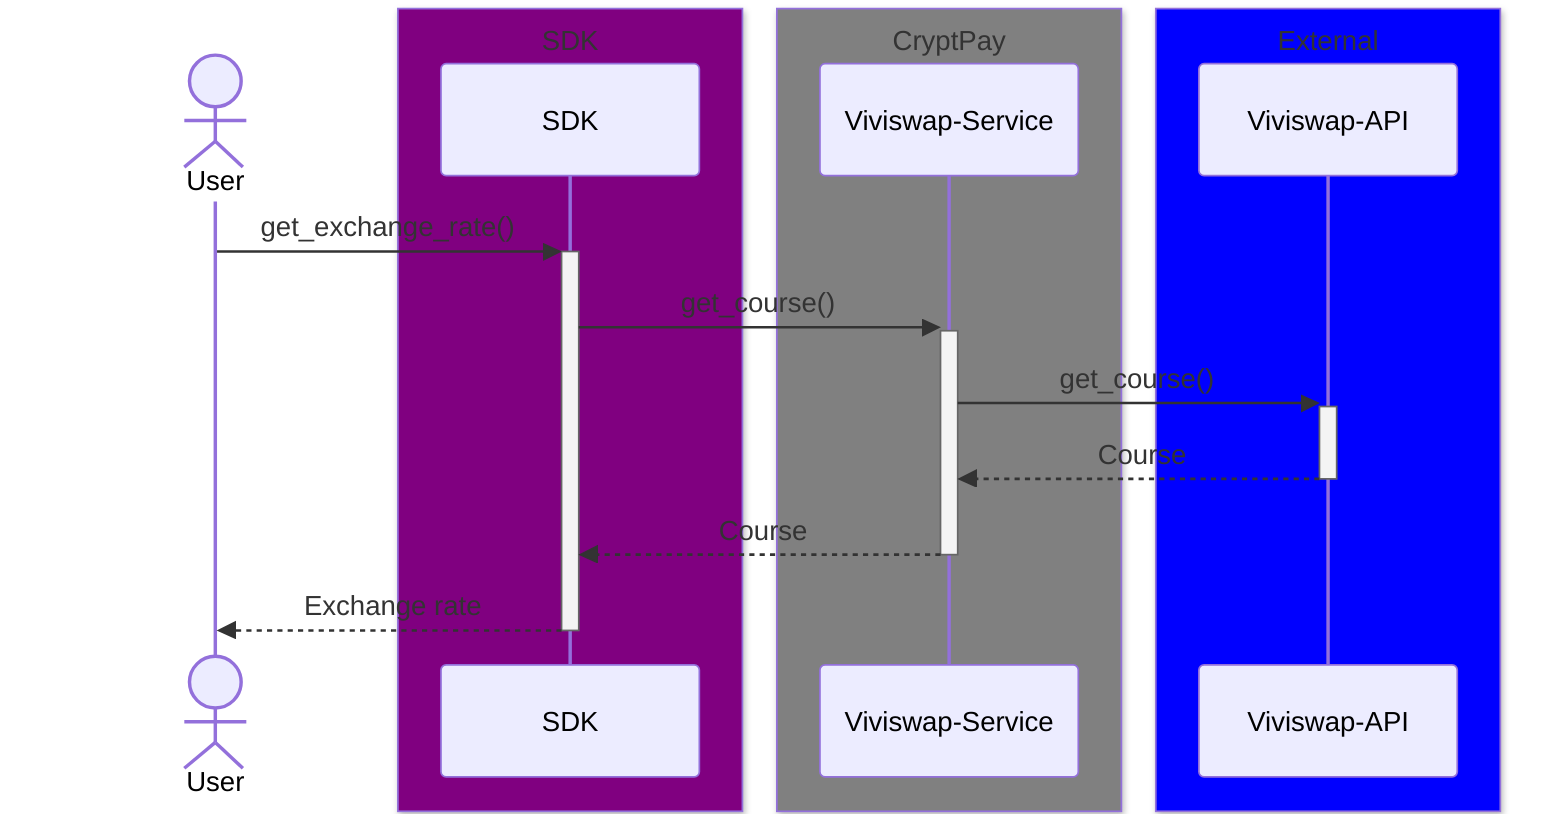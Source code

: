 sequenceDiagram
    actor user as User
    box Purple SDK
        participant sdk as SDK
    end
    box Grey CryptPay
        participant vvs_svc as Viviswap-Service
    end
    box Blue External
        participant vvs_api as Viviswap-API
    end
    user->>+sdk: get_exchange_rate()
    sdk->>+vvs_svc: get_course()
    vvs_svc->>+vvs_api: get_course()
    vvs_api-->>-vvs_svc: Course
    vvs_svc-->>-sdk: Course
    sdk-->>-user: Exchange rate